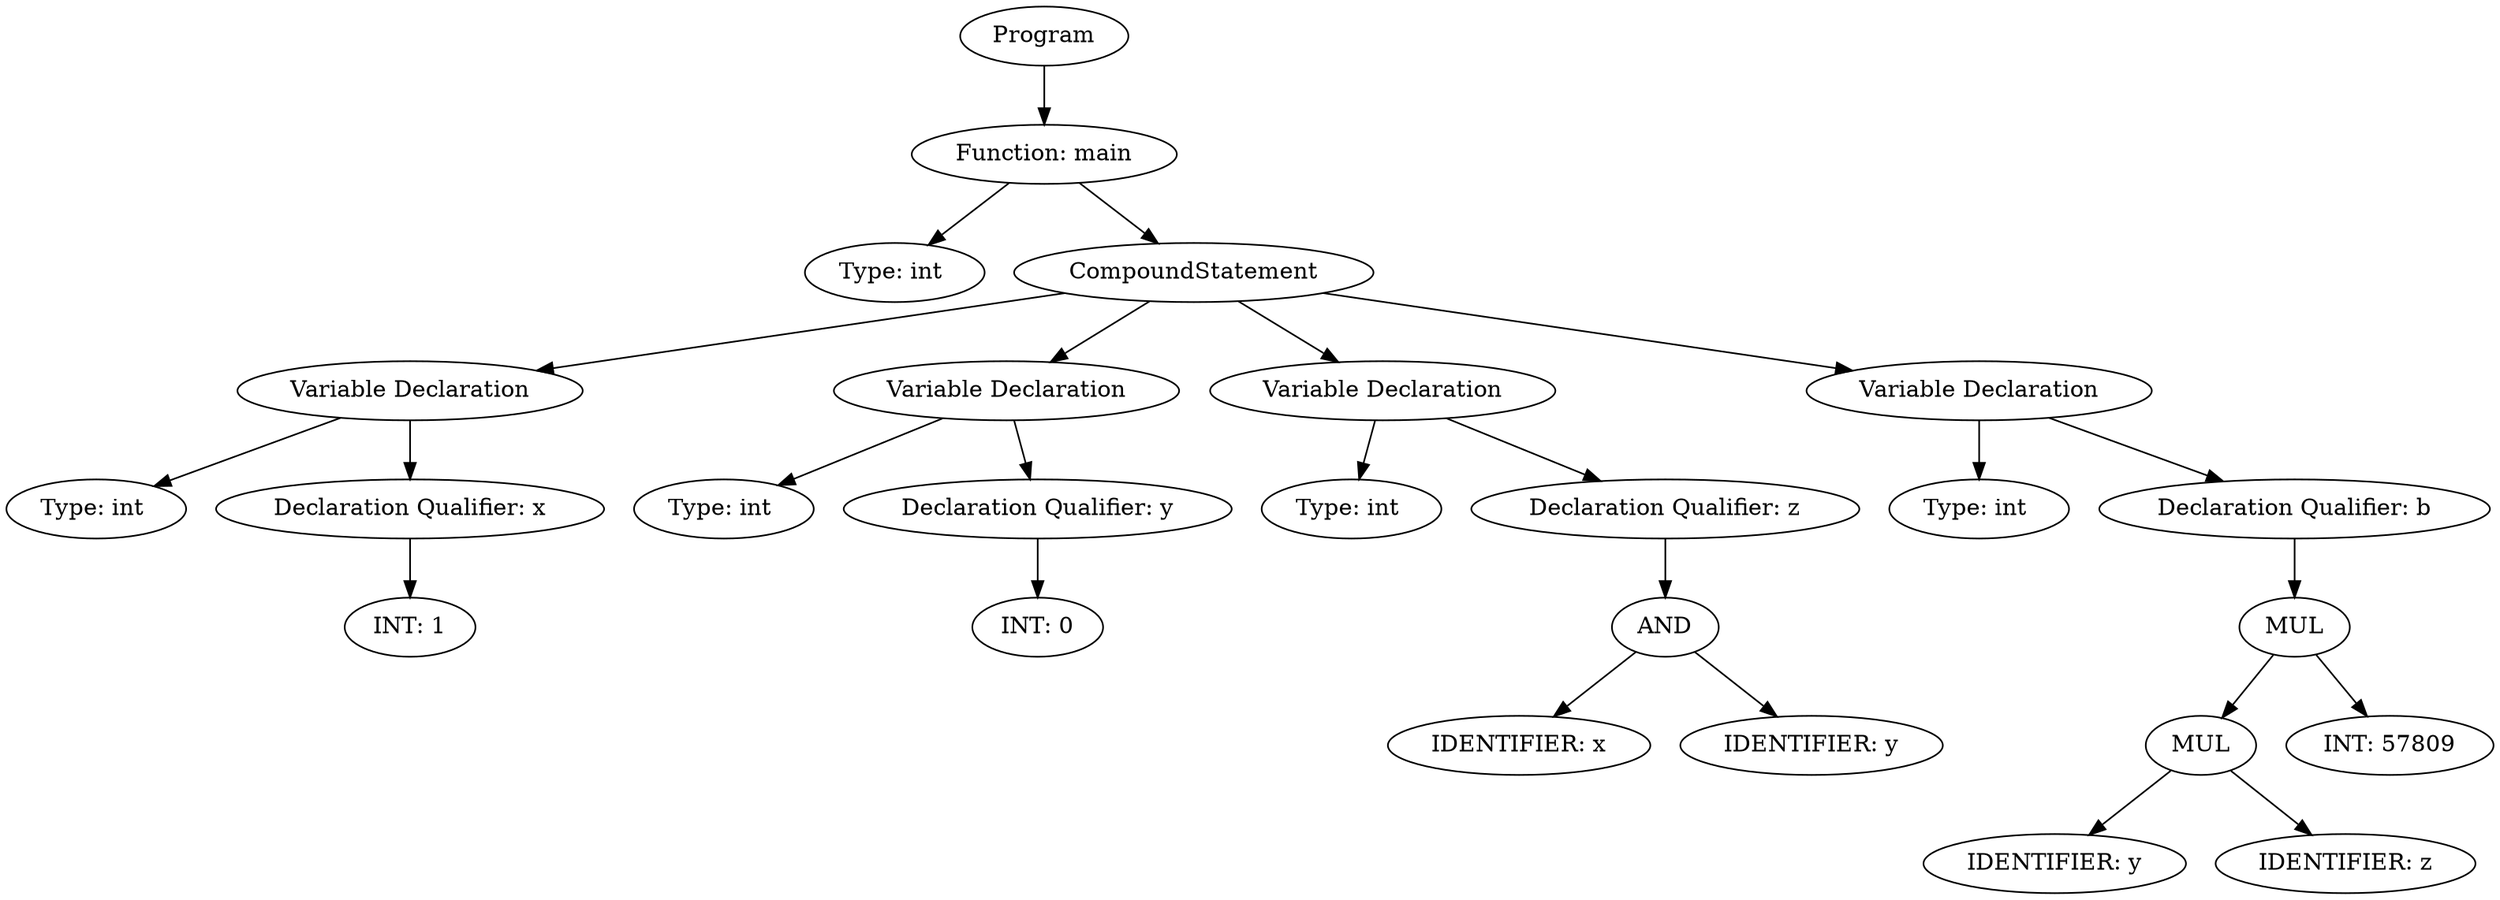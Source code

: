 digraph ExpressionGraph {
4518277808 [label="Program"];
4518277808 -> 4518267584;
4518267584 [label="Function: main"];
4518267584 -> 4518028112;
4518028112 [label="Type: int "];
4518267584 -> 4518033392;
4518033392 [label="CompoundStatement"];
4518033392 -> 4518278528;
4518278528 [label="Variable Declaration"];
4518278528 -> 4518274448;
4518274448 [label="Type: int "];
4518278528 -> 4518279728;
4518279728 [label="Declaration Qualifier: x"];
4518279728 -> 4518279008;
4518279008 [label="INT: 1"];
4518033392 -> 4518276512;
4518276512 [label="Variable Declaration"];
4518276512 -> 4518279824;
4518279824 [label="Type: int "];
4518276512 -> 4518279152;
4518279152 [label="Declaration Qualifier: y"];
4518279152 -> 4518280544;
4518280544 [label="INT: 0"];
4518033392 -> 4518277136;
4518277136 [label="Variable Declaration"];
4518277136 -> 4518265904;
4518265904 [label="Type: int "];
4518277136 -> 4518277184;
4518277184 [label="Declaration Qualifier: z"];
4518277184 -> 4518277952;
4518277952 [label="AND"];
4518277952 -> 4518265136;
4518277952 -> 4518274592;
4518265136 [label="IDENTIFIER: x"];
4518274592 [label="IDENTIFIER: y"];
4518033392 -> 4518279872;
4518279872 [label="Variable Declaration"];
4518279872 -> 4518279392;
4518279392 [label="Type: int "];
4518279872 -> 4518280592;
4518280592 [label="Declaration Qualifier: b"];
4518280592 -> 4518267728;
4518267728 [label="MUL"];
4518267728 -> 4518276608;
4518267728 -> 4518270800;
4518276608 [label="MUL"];
4518276608 -> 4518265328;
4518276608 -> 4518280208;
4518265328 [label="IDENTIFIER: y"];
4518280208 [label="IDENTIFIER: z"];
4518270800 [label="INT: 57809"];
}
